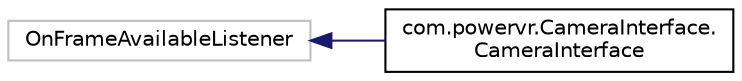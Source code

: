 digraph "Graphical Class Hierarchy"
{
  edge [fontname="Helvetica",fontsize="10",labelfontname="Helvetica",labelfontsize="10"];
  node [fontname="Helvetica",fontsize="10",shape=record];
  rankdir="LR";
  Node1 [label="OnFrameAvailableListener",height=0.2,width=0.4,color="grey75", fillcolor="white", style="filled"];
  Node1 -> Node2 [dir="back",color="midnightblue",fontsize="10",style="solid",fontname="Helvetica"];
  Node2 [label="com.powervr.CameraInterface.\lCameraInterface",height=0.2,width=0.4,color="black", fillcolor="white", style="filled",URL="$classcom_1_1powervr_1_1_camera_interface_1_1_camera_interface.html"];
}
